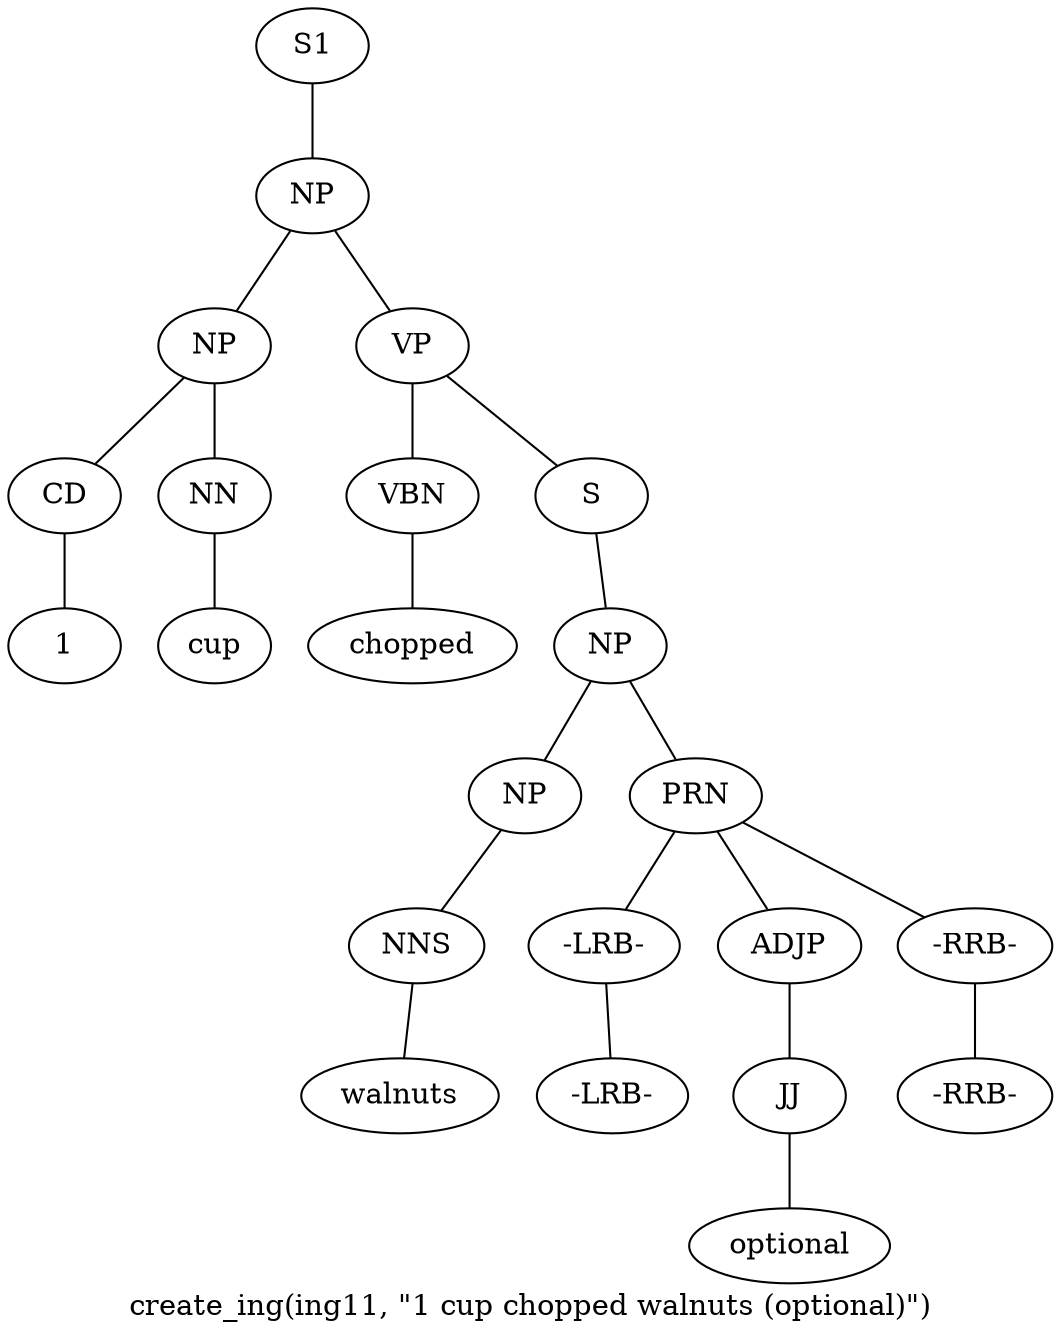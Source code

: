 graph SyntaxGraph {
	label = "create_ing(ing11, \"1 cup chopped walnuts (optional)\")";
	Node0 [label="S1"];
	Node1 [label="NP"];
	Node2 [label="NP"];
	Node3 [label="CD"];
	Node4 [label="1"];
	Node5 [label="NN"];
	Node6 [label="cup"];
	Node7 [label="VP"];
	Node8 [label="VBN"];
	Node9 [label="chopped"];
	Node10 [label="S"];
	Node11 [label="NP"];
	Node12 [label="NP"];
	Node13 [label="NNS"];
	Node14 [label="walnuts"];
	Node15 [label="PRN"];
	Node16 [label="-LRB-"];
	Node17 [label="-LRB-"];
	Node18 [label="ADJP"];
	Node19 [label="JJ"];
	Node20 [label="optional"];
	Node21 [label="-RRB-"];
	Node22 [label="-RRB-"];

	Node0 -- Node1;
	Node1 -- Node2;
	Node1 -- Node7;
	Node2 -- Node3;
	Node2 -- Node5;
	Node3 -- Node4;
	Node5 -- Node6;
	Node7 -- Node8;
	Node7 -- Node10;
	Node8 -- Node9;
	Node10 -- Node11;
	Node11 -- Node12;
	Node11 -- Node15;
	Node12 -- Node13;
	Node13 -- Node14;
	Node15 -- Node16;
	Node15 -- Node18;
	Node15 -- Node21;
	Node16 -- Node17;
	Node18 -- Node19;
	Node19 -- Node20;
	Node21 -- Node22;
}
